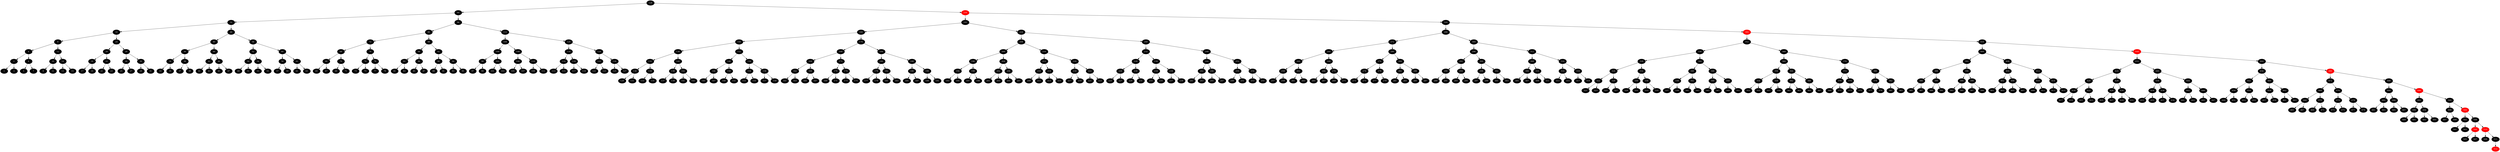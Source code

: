 digraph {
n0x7fa9e8d00fe0 [label=128, color=black, fontcolor=white, style=filled];
n0x7fa9e8d00fe0 -> n0x7fa9e8d007e0 [side=left];
n0x7fa9e8d00fe0 -> n0x7fa9e8d01fe0 [side=right];
n0x7fa9e8d007e0 [label=64, color=black, fontcolor=white, style=filled];
n0x7fa9e8d007e0 -> n0x7fa9e8d003e0 [side=left];
n0x7fa9e8d007e0 -> n0x7fa9e8d00be0 [side=right];
n0x7fa9e8d003e0 [label=32, color=black, fontcolor=white, style=filled];
n0x7fa9e8d003e0 -> n0x7fa9e8d001e0 [side=left];
n0x7fa9e8d003e0 -> n0x7fa9e8d005e0 [side=right];
n0x7fa9e8d001e0 [label=16, color=black, fontcolor=white, style=filled];
n0x7fa9e8d001e0 -> n0x7fa9e8d000e0 [side=left];
n0x7fa9e8d001e0 -> n0x7fa9e8d002e0 [side=right];
n0x7fa9e8d000e0 [label=8, color=black, fontcolor=white, style=filled];
n0x7fa9e8d000e0 -> n0x7fa9e8d00060 [side=left];
n0x7fa9e8d000e0 -> n0x7fa9e8d00160 [side=right];
n0x7fa9e8d00060 [label=4, color=black, fontcolor=white, style=filled];
n0x7fa9e8d00060 -> n0x7fa9e8d00020 [side=left];
n0x7fa9e8d00060 -> n0x7fa9e8d000a0 [side=right];
n0x7fa9e8d00020 [label=2, color=black, fontcolor=white, style=filled];
n0x7fa9e8d00020 -> n0x7fa9e8d00000 [side=left];
n0x7fa9e8d00020 -> n0x7fa9e8d00040 [side=right];
n0x7fa9e8d00000 [label=1, color=black, fontcolor=white, style=filled];
n0x7fa9e8d00040 [label=3, color=black, fontcolor=white, style=filled];
n0x7fa9e8d000a0 [label=6, color=black, fontcolor=white, style=filled];
n0x7fa9e8d000a0 -> n0x7fa9e8d00080 [side=left];
n0x7fa9e8d000a0 -> n0x7fa9e8d000c0 [side=right];
n0x7fa9e8d00080 [label=5, color=black, fontcolor=white, style=filled];
n0x7fa9e8d000c0 [label=7, color=black, fontcolor=white, style=filled];
n0x7fa9e8d00160 [label=12, color=black, fontcolor=white, style=filled];
n0x7fa9e8d00160 -> n0x7fa9e8d00120 [side=left];
n0x7fa9e8d00160 -> n0x7fa9e8d001a0 [side=right];
n0x7fa9e8d00120 [label=10, color=black, fontcolor=white, style=filled];
n0x7fa9e8d00120 -> n0x7fa9e8d00100 [side=left];
n0x7fa9e8d00120 -> n0x7fa9e8d00140 [side=right];
n0x7fa9e8d00100 [label=9, color=black, fontcolor=white, style=filled];
n0x7fa9e8d00140 [label=11, color=black, fontcolor=white, style=filled];
n0x7fa9e8d001a0 [label=14, color=black, fontcolor=white, style=filled];
n0x7fa9e8d001a0 -> n0x7fa9e8d00180 [side=left];
n0x7fa9e8d001a0 -> n0x7fa9e8d001c0 [side=right];
n0x7fa9e8d00180 [label=13, color=black, fontcolor=white, style=filled];
n0x7fa9e8d001c0 [label=15, color=black, fontcolor=white, style=filled];
n0x7fa9e8d002e0 [label=24, color=black, fontcolor=white, style=filled];
n0x7fa9e8d002e0 -> n0x7fa9e8d00260 [side=left];
n0x7fa9e8d002e0 -> n0x7fa9e8d00360 [side=right];
n0x7fa9e8d00260 [label=20, color=black, fontcolor=white, style=filled];
n0x7fa9e8d00260 -> n0x7fa9e8d00220 [side=left];
n0x7fa9e8d00260 -> n0x7fa9e8d002a0 [side=right];
n0x7fa9e8d00220 [label=18, color=black, fontcolor=white, style=filled];
n0x7fa9e8d00220 -> n0x7fa9e8d00200 [side=left];
n0x7fa9e8d00220 -> n0x7fa9e8d00240 [side=right];
n0x7fa9e8d00200 [label=17, color=black, fontcolor=white, style=filled];
n0x7fa9e8d00240 [label=19, color=black, fontcolor=white, style=filled];
n0x7fa9e8d002a0 [label=22, color=black, fontcolor=white, style=filled];
n0x7fa9e8d002a0 -> n0x7fa9e8d00280 [side=left];
n0x7fa9e8d002a0 -> n0x7fa9e8d002c0 [side=right];
n0x7fa9e8d00280 [label=21, color=black, fontcolor=white, style=filled];
n0x7fa9e8d002c0 [label=23, color=black, fontcolor=white, style=filled];
n0x7fa9e8d00360 [label=28, color=black, fontcolor=white, style=filled];
n0x7fa9e8d00360 -> n0x7fa9e8d00320 [side=left];
n0x7fa9e8d00360 -> n0x7fa9e8d003a0 [side=right];
n0x7fa9e8d00320 [label=26, color=black, fontcolor=white, style=filled];
n0x7fa9e8d00320 -> n0x7fa9e8d00300 [side=left];
n0x7fa9e8d00320 -> n0x7fa9e8d00340 [side=right];
n0x7fa9e8d00300 [label=25, color=black, fontcolor=white, style=filled];
n0x7fa9e8d00340 [label=27, color=black, fontcolor=white, style=filled];
n0x7fa9e8d003a0 [label=30, color=black, fontcolor=white, style=filled];
n0x7fa9e8d003a0 -> n0x7fa9e8d00380 [side=left];
n0x7fa9e8d003a0 -> n0x7fa9e8d003c0 [side=right];
n0x7fa9e8d00380 [label=29, color=black, fontcolor=white, style=filled];
n0x7fa9e8d003c0 [label=31, color=black, fontcolor=white, style=filled];
n0x7fa9e8d005e0 [label=48, color=black, fontcolor=white, style=filled];
n0x7fa9e8d005e0 -> n0x7fa9e8d004e0 [side=left];
n0x7fa9e8d005e0 -> n0x7fa9e8d006e0 [side=right];
n0x7fa9e8d004e0 [label=40, color=black, fontcolor=white, style=filled];
n0x7fa9e8d004e0 -> n0x7fa9e8d00460 [side=left];
n0x7fa9e8d004e0 -> n0x7fa9e8d00560 [side=right];
n0x7fa9e8d00460 [label=36, color=black, fontcolor=white, style=filled];
n0x7fa9e8d00460 -> n0x7fa9e8d00420 [side=left];
n0x7fa9e8d00460 -> n0x7fa9e8d004a0 [side=right];
n0x7fa9e8d00420 [label=34, color=black, fontcolor=white, style=filled];
n0x7fa9e8d00420 -> n0x7fa9e8d00400 [side=left];
n0x7fa9e8d00420 -> n0x7fa9e8d00440 [side=right];
n0x7fa9e8d00400 [label=33, color=black, fontcolor=white, style=filled];
n0x7fa9e8d00440 [label=35, color=black, fontcolor=white, style=filled];
n0x7fa9e8d004a0 [label=38, color=black, fontcolor=white, style=filled];
n0x7fa9e8d004a0 -> n0x7fa9e8d00480 [side=left];
n0x7fa9e8d004a0 -> n0x7fa9e8d004c0 [side=right];
n0x7fa9e8d00480 [label=37, color=black, fontcolor=white, style=filled];
n0x7fa9e8d004c0 [label=39, color=black, fontcolor=white, style=filled];
n0x7fa9e8d00560 [label=44, color=black, fontcolor=white, style=filled];
n0x7fa9e8d00560 -> n0x7fa9e8d00520 [side=left];
n0x7fa9e8d00560 -> n0x7fa9e8d005a0 [side=right];
n0x7fa9e8d00520 [label=42, color=black, fontcolor=white, style=filled];
n0x7fa9e8d00520 -> n0x7fa9e8d00500 [side=left];
n0x7fa9e8d00520 -> n0x7fa9e8d00540 [side=right];
n0x7fa9e8d00500 [label=41, color=black, fontcolor=white, style=filled];
n0x7fa9e8d00540 [label=43, color=black, fontcolor=white, style=filled];
n0x7fa9e8d005a0 [label=46, color=black, fontcolor=white, style=filled];
n0x7fa9e8d005a0 -> n0x7fa9e8d00580 [side=left];
n0x7fa9e8d005a0 -> n0x7fa9e8d005c0 [side=right];
n0x7fa9e8d00580 [label=45, color=black, fontcolor=white, style=filled];
n0x7fa9e8d005c0 [label=47, color=black, fontcolor=white, style=filled];
n0x7fa9e8d006e0 [label=56, color=black, fontcolor=white, style=filled];
n0x7fa9e8d006e0 -> n0x7fa9e8d00660 [side=left];
n0x7fa9e8d006e0 -> n0x7fa9e8d00760 [side=right];
n0x7fa9e8d00660 [label=52, color=black, fontcolor=white, style=filled];
n0x7fa9e8d00660 -> n0x7fa9e8d00620 [side=left];
n0x7fa9e8d00660 -> n0x7fa9e8d006a0 [side=right];
n0x7fa9e8d00620 [label=50, color=black, fontcolor=white, style=filled];
n0x7fa9e8d00620 -> n0x7fa9e8d00600 [side=left];
n0x7fa9e8d00620 -> n0x7fa9e8d00640 [side=right];
n0x7fa9e8d00600 [label=49, color=black, fontcolor=white, style=filled];
n0x7fa9e8d00640 [label=51, color=black, fontcolor=white, style=filled];
n0x7fa9e8d006a0 [label=54, color=black, fontcolor=white, style=filled];
n0x7fa9e8d006a0 -> n0x7fa9e8d00680 [side=left];
n0x7fa9e8d006a0 -> n0x7fa9e8d006c0 [side=right];
n0x7fa9e8d00680 [label=53, color=black, fontcolor=white, style=filled];
n0x7fa9e8d006c0 [label=55, color=black, fontcolor=white, style=filled];
n0x7fa9e8d00760 [label=60, color=black, fontcolor=white, style=filled];
n0x7fa9e8d00760 -> n0x7fa9e8d00720 [side=left];
n0x7fa9e8d00760 -> n0x7fa9e8d007a0 [side=right];
n0x7fa9e8d00720 [label=58, color=black, fontcolor=white, style=filled];
n0x7fa9e8d00720 -> n0x7fa9e8d00700 [side=left];
n0x7fa9e8d00720 -> n0x7fa9e8d00740 [side=right];
n0x7fa9e8d00700 [label=57, color=black, fontcolor=white, style=filled];
n0x7fa9e8d00740 [label=59, color=black, fontcolor=white, style=filled];
n0x7fa9e8d007a0 [label=62, color=black, fontcolor=white, style=filled];
n0x7fa9e8d007a0 -> n0x7fa9e8d00780 [side=left];
n0x7fa9e8d007a0 -> n0x7fa9e8d007c0 [side=right];
n0x7fa9e8d00780 [label=61, color=black, fontcolor=white, style=filled];
n0x7fa9e8d007c0 [label=63, color=black, fontcolor=white, style=filled];
n0x7fa9e8d00be0 [label=96, color=black, fontcolor=white, style=filled];
n0x7fa9e8d00be0 -> n0x7fa9e8d009e0 [side=left];
n0x7fa9e8d00be0 -> n0x7fa9e8d00de0 [side=right];
n0x7fa9e8d009e0 [label=80, color=black, fontcolor=white, style=filled];
n0x7fa9e8d009e0 -> n0x7fa9e8d008e0 [side=left];
n0x7fa9e8d009e0 -> n0x7fa9e8d00ae0 [side=right];
n0x7fa9e8d008e0 [label=72, color=black, fontcolor=white, style=filled];
n0x7fa9e8d008e0 -> n0x7fa9e8d00860 [side=left];
n0x7fa9e8d008e0 -> n0x7fa9e8d00960 [side=right];
n0x7fa9e8d00860 [label=68, color=black, fontcolor=white, style=filled];
n0x7fa9e8d00860 -> n0x7fa9e8d00820 [side=left];
n0x7fa9e8d00860 -> n0x7fa9e8d008a0 [side=right];
n0x7fa9e8d00820 [label=66, color=black, fontcolor=white, style=filled];
n0x7fa9e8d00820 -> n0x7fa9e8d00800 [side=left];
n0x7fa9e8d00820 -> n0x7fa9e8d00840 [side=right];
n0x7fa9e8d00800 [label=65, color=black, fontcolor=white, style=filled];
n0x7fa9e8d00840 [label=67, color=black, fontcolor=white, style=filled];
n0x7fa9e8d008a0 [label=70, color=black, fontcolor=white, style=filled];
n0x7fa9e8d008a0 -> n0x7fa9e8d00880 [side=left];
n0x7fa9e8d008a0 -> n0x7fa9e8d008c0 [side=right];
n0x7fa9e8d00880 [label=69, color=black, fontcolor=white, style=filled];
n0x7fa9e8d008c0 [label=71, color=black, fontcolor=white, style=filled];
n0x7fa9e8d00960 [label=76, color=black, fontcolor=white, style=filled];
n0x7fa9e8d00960 -> n0x7fa9e8d00920 [side=left];
n0x7fa9e8d00960 -> n0x7fa9e8d009a0 [side=right];
n0x7fa9e8d00920 [label=74, color=black, fontcolor=white, style=filled];
n0x7fa9e8d00920 -> n0x7fa9e8d00900 [side=left];
n0x7fa9e8d00920 -> n0x7fa9e8d00940 [side=right];
n0x7fa9e8d00900 [label=73, color=black, fontcolor=white, style=filled];
n0x7fa9e8d00940 [label=75, color=black, fontcolor=white, style=filled];
n0x7fa9e8d009a0 [label=78, color=black, fontcolor=white, style=filled];
n0x7fa9e8d009a0 -> n0x7fa9e8d00980 [side=left];
n0x7fa9e8d009a0 -> n0x7fa9e8d009c0 [side=right];
n0x7fa9e8d00980 [label=77, color=black, fontcolor=white, style=filled];
n0x7fa9e8d009c0 [label=79, color=black, fontcolor=white, style=filled];
n0x7fa9e8d00ae0 [label=88, color=black, fontcolor=white, style=filled];
n0x7fa9e8d00ae0 -> n0x7fa9e8d00a60 [side=left];
n0x7fa9e8d00ae0 -> n0x7fa9e8d00b60 [side=right];
n0x7fa9e8d00a60 [label=84, color=black, fontcolor=white, style=filled];
n0x7fa9e8d00a60 -> n0x7fa9e8d00a20 [side=left];
n0x7fa9e8d00a60 -> n0x7fa9e8d00aa0 [side=right];
n0x7fa9e8d00a20 [label=82, color=black, fontcolor=white, style=filled];
n0x7fa9e8d00a20 -> n0x7fa9e8d00a00 [side=left];
n0x7fa9e8d00a20 -> n0x7fa9e8d00a40 [side=right];
n0x7fa9e8d00a00 [label=81, color=black, fontcolor=white, style=filled];
n0x7fa9e8d00a40 [label=83, color=black, fontcolor=white, style=filled];
n0x7fa9e8d00aa0 [label=86, color=black, fontcolor=white, style=filled];
n0x7fa9e8d00aa0 -> n0x7fa9e8d00a80 [side=left];
n0x7fa9e8d00aa0 -> n0x7fa9e8d00ac0 [side=right];
n0x7fa9e8d00a80 [label=85, color=black, fontcolor=white, style=filled];
n0x7fa9e8d00ac0 [label=87, color=black, fontcolor=white, style=filled];
n0x7fa9e8d00b60 [label=92, color=black, fontcolor=white, style=filled];
n0x7fa9e8d00b60 -> n0x7fa9e8d00b20 [side=left];
n0x7fa9e8d00b60 -> n0x7fa9e8d00ba0 [side=right];
n0x7fa9e8d00b20 [label=90, color=black, fontcolor=white, style=filled];
n0x7fa9e8d00b20 -> n0x7fa9e8d00b00 [side=left];
n0x7fa9e8d00b20 -> n0x7fa9e8d00b40 [side=right];
n0x7fa9e8d00b00 [label=89, color=black, fontcolor=white, style=filled];
n0x7fa9e8d00b40 [label=91, color=black, fontcolor=white, style=filled];
n0x7fa9e8d00ba0 [label=94, color=black, fontcolor=white, style=filled];
n0x7fa9e8d00ba0 -> n0x7fa9e8d00b80 [side=left];
n0x7fa9e8d00ba0 -> n0x7fa9e8d00bc0 [side=right];
n0x7fa9e8d00b80 [label=93, color=black, fontcolor=white, style=filled];
n0x7fa9e8d00bc0 [label=95, color=black, fontcolor=white, style=filled];
n0x7fa9e8d00de0 [label=112, color=black, fontcolor=white, style=filled];
n0x7fa9e8d00de0 -> n0x7fa9e8d00ce0 [side=left];
n0x7fa9e8d00de0 -> n0x7fa9e8d00ee0 [side=right];
n0x7fa9e8d00ce0 [label=104, color=black, fontcolor=white, style=filled];
n0x7fa9e8d00ce0 -> n0x7fa9e8d00c60 [side=left];
n0x7fa9e8d00ce0 -> n0x7fa9e8d00d60 [side=right];
n0x7fa9e8d00c60 [label=100, color=black, fontcolor=white, style=filled];
n0x7fa9e8d00c60 -> n0x7fa9e8d00c20 [side=left];
n0x7fa9e8d00c60 -> n0x7fa9e8d00ca0 [side=right];
n0x7fa9e8d00c20 [label=98, color=black, fontcolor=white, style=filled];
n0x7fa9e8d00c20 -> n0x7fa9e8d00c00 [side=left];
n0x7fa9e8d00c20 -> n0x7fa9e8d00c40 [side=right];
n0x7fa9e8d00c00 [label=97, color=black, fontcolor=white, style=filled];
n0x7fa9e8d00c40 [label=99, color=black, fontcolor=white, style=filled];
n0x7fa9e8d00ca0 [label=102, color=black, fontcolor=white, style=filled];
n0x7fa9e8d00ca0 -> n0x7fa9e8d00c80 [side=left];
n0x7fa9e8d00ca0 -> n0x7fa9e8d00cc0 [side=right];
n0x7fa9e8d00c80 [label=101, color=black, fontcolor=white, style=filled];
n0x7fa9e8d00cc0 [label=103, color=black, fontcolor=white, style=filled];
n0x7fa9e8d00d60 [label=108, color=black, fontcolor=white, style=filled];
n0x7fa9e8d00d60 -> n0x7fa9e8d00d20 [side=left];
n0x7fa9e8d00d60 -> n0x7fa9e8d00da0 [side=right];
n0x7fa9e8d00d20 [label=106, color=black, fontcolor=white, style=filled];
n0x7fa9e8d00d20 -> n0x7fa9e8d00d00 [side=left];
n0x7fa9e8d00d20 -> n0x7fa9e8d00d40 [side=right];
n0x7fa9e8d00d00 [label=105, color=black, fontcolor=white, style=filled];
n0x7fa9e8d00d40 [label=107, color=black, fontcolor=white, style=filled];
n0x7fa9e8d00da0 [label=110, color=black, fontcolor=white, style=filled];
n0x7fa9e8d00da0 -> n0x7fa9e8d00d80 [side=left];
n0x7fa9e8d00da0 -> n0x7fa9e8d00dc0 [side=right];
n0x7fa9e8d00d80 [label=109, color=black, fontcolor=white, style=filled];
n0x7fa9e8d00dc0 [label=111, color=black, fontcolor=white, style=filled];
n0x7fa9e8d00ee0 [label=120, color=black, fontcolor=white, style=filled];
n0x7fa9e8d00ee0 -> n0x7fa9e8d00e60 [side=left];
n0x7fa9e8d00ee0 -> n0x7fa9e8d00f60 [side=right];
n0x7fa9e8d00e60 [label=116, color=black, fontcolor=white, style=filled];
n0x7fa9e8d00e60 -> n0x7fa9e8d00e20 [side=left];
n0x7fa9e8d00e60 -> n0x7fa9e8d00ea0 [side=right];
n0x7fa9e8d00e20 [label=114, color=black, fontcolor=white, style=filled];
n0x7fa9e8d00e20 -> n0x7fa9e8d00e00 [side=left];
n0x7fa9e8d00e20 -> n0x7fa9e8d00e40 [side=right];
n0x7fa9e8d00e00 [label=113, color=black, fontcolor=white, style=filled];
n0x7fa9e8d00e40 [label=115, color=black, fontcolor=white, style=filled];
n0x7fa9e8d00ea0 [label=118, color=black, fontcolor=white, style=filled];
n0x7fa9e8d00ea0 -> n0x7fa9e8d00e80 [side=left];
n0x7fa9e8d00ea0 -> n0x7fa9e8d00ec0 [side=right];
n0x7fa9e8d00e80 [label=117, color=black, fontcolor=white, style=filled];
n0x7fa9e8d00ec0 [label=119, color=black, fontcolor=white, style=filled];
n0x7fa9e8d00f60 [label=124, color=black, fontcolor=white, style=filled];
n0x7fa9e8d00f60 -> n0x7fa9e8d00f20 [side=left];
n0x7fa9e8d00f60 -> n0x7fa9e8d00fa0 [side=right];
n0x7fa9e8d00f20 [label=122, color=black, fontcolor=white, style=filled];
n0x7fa9e8d00f20 -> n0x7fa9e8d00f00 [side=left];
n0x7fa9e8d00f20 -> n0x7fa9e8d00f40 [side=right];
n0x7fa9e8d00f00 [label=121, color=black, fontcolor=white, style=filled];
n0x7fa9e8d00f40 [label=123, color=black, fontcolor=white, style=filled];
n0x7fa9e8d00fa0 [label=126, color=black, fontcolor=white, style=filled];
n0x7fa9e8d00fa0 -> n0x7fa9e8d00f80 [side=left];
n0x7fa9e8d00fa0 -> n0x7fa9e8d00fc0 [side=right];
n0x7fa9e8d00f80 [label=125, color=black, fontcolor=white, style=filled];
n0x7fa9e8d00fc0 [label=127, color=black, fontcolor=white, style=filled];
n0x7fa9e8d01fe0 [label=256, color=red, fontcolor=white, style=filled];
n0x7fa9e8d01fe0 -> n0x7fa9e8d017e0 [side=left];
n0x7fa9e8d01fe0 -> n0x7fa9e8d027e0 [side=right];
n0x7fa9e8d017e0 [label=192, color=black, fontcolor=white, style=filled];
n0x7fa9e8d017e0 -> n0x7fa9e8d013e0 [side=left];
n0x7fa9e8d017e0 -> n0x7fa9e8d01be0 [side=right];
n0x7fa9e8d013e0 [label=160, color=black, fontcolor=white, style=filled];
n0x7fa9e8d013e0 -> n0x7fa9e8d011e0 [side=left];
n0x7fa9e8d013e0 -> n0x7fa9e8d015e0 [side=right];
n0x7fa9e8d011e0 [label=144, color=black, fontcolor=white, style=filled];
n0x7fa9e8d011e0 -> n0x7fa9e8d010e0 [side=left];
n0x7fa9e8d011e0 -> n0x7fa9e8d012e0 [side=right];
n0x7fa9e8d010e0 [label=136, color=black, fontcolor=white, style=filled];
n0x7fa9e8d010e0 -> n0x7fa9e8d01060 [side=left];
n0x7fa9e8d010e0 -> n0x7fa9e8d01160 [side=right];
n0x7fa9e8d01060 [label=132, color=black, fontcolor=white, style=filled];
n0x7fa9e8d01060 -> n0x7fa9e8d01020 [side=left];
n0x7fa9e8d01060 -> n0x7fa9e8d010a0 [side=right];
n0x7fa9e8d01020 [label=130, color=black, fontcolor=white, style=filled];
n0x7fa9e8d01020 -> n0x7fa9e8d01000 [side=left];
n0x7fa9e8d01020 -> n0x7fa9e8d01040 [side=right];
n0x7fa9e8d01000 [label=129, color=black, fontcolor=white, style=filled];
n0x7fa9e8d01040 [label=131, color=black, fontcolor=white, style=filled];
n0x7fa9e8d010a0 [label=134, color=black, fontcolor=white, style=filled];
n0x7fa9e8d010a0 -> n0x7fa9e8d01080 [side=left];
n0x7fa9e8d010a0 -> n0x7fa9e8d010c0 [side=right];
n0x7fa9e8d01080 [label=133, color=black, fontcolor=white, style=filled];
n0x7fa9e8d010c0 [label=135, color=black, fontcolor=white, style=filled];
n0x7fa9e8d01160 [label=140, color=black, fontcolor=white, style=filled];
n0x7fa9e8d01160 -> n0x7fa9e8d01120 [side=left];
n0x7fa9e8d01160 -> n0x7fa9e8d011a0 [side=right];
n0x7fa9e8d01120 [label=138, color=black, fontcolor=white, style=filled];
n0x7fa9e8d01120 -> n0x7fa9e8d01100 [side=left];
n0x7fa9e8d01120 -> n0x7fa9e8d01140 [side=right];
n0x7fa9e8d01100 [label=137, color=black, fontcolor=white, style=filled];
n0x7fa9e8d01140 [label=139, color=black, fontcolor=white, style=filled];
n0x7fa9e8d011a0 [label=142, color=black, fontcolor=white, style=filled];
n0x7fa9e8d011a0 -> n0x7fa9e8d01180 [side=left];
n0x7fa9e8d011a0 -> n0x7fa9e8d011c0 [side=right];
n0x7fa9e8d01180 [label=141, color=black, fontcolor=white, style=filled];
n0x7fa9e8d011c0 [label=143, color=black, fontcolor=white, style=filled];
n0x7fa9e8d012e0 [label=152, color=black, fontcolor=white, style=filled];
n0x7fa9e8d012e0 -> n0x7fa9e8d01260 [side=left];
n0x7fa9e8d012e0 -> n0x7fa9e8d01360 [side=right];
n0x7fa9e8d01260 [label=148, color=black, fontcolor=white, style=filled];
n0x7fa9e8d01260 -> n0x7fa9e8d01220 [side=left];
n0x7fa9e8d01260 -> n0x7fa9e8d012a0 [side=right];
n0x7fa9e8d01220 [label=146, color=black, fontcolor=white, style=filled];
n0x7fa9e8d01220 -> n0x7fa9e8d01200 [side=left];
n0x7fa9e8d01220 -> n0x7fa9e8d01240 [side=right];
n0x7fa9e8d01200 [label=145, color=black, fontcolor=white, style=filled];
n0x7fa9e8d01240 [label=147, color=black, fontcolor=white, style=filled];
n0x7fa9e8d012a0 [label=150, color=black, fontcolor=white, style=filled];
n0x7fa9e8d012a0 -> n0x7fa9e8d01280 [side=left];
n0x7fa9e8d012a0 -> n0x7fa9e8d012c0 [side=right];
n0x7fa9e8d01280 [label=149, color=black, fontcolor=white, style=filled];
n0x7fa9e8d012c0 [label=151, color=black, fontcolor=white, style=filled];
n0x7fa9e8d01360 [label=156, color=black, fontcolor=white, style=filled];
n0x7fa9e8d01360 -> n0x7fa9e8d01320 [side=left];
n0x7fa9e8d01360 -> n0x7fa9e8d013a0 [side=right];
n0x7fa9e8d01320 [label=154, color=black, fontcolor=white, style=filled];
n0x7fa9e8d01320 -> n0x7fa9e8d01300 [side=left];
n0x7fa9e8d01320 -> n0x7fa9e8d01340 [side=right];
n0x7fa9e8d01300 [label=153, color=black, fontcolor=white, style=filled];
n0x7fa9e8d01340 [label=155, color=black, fontcolor=white, style=filled];
n0x7fa9e8d013a0 [label=158, color=black, fontcolor=white, style=filled];
n0x7fa9e8d013a0 -> n0x7fa9e8d01380 [side=left];
n0x7fa9e8d013a0 -> n0x7fa9e8d013c0 [side=right];
n0x7fa9e8d01380 [label=157, color=black, fontcolor=white, style=filled];
n0x7fa9e8d013c0 [label=159, color=black, fontcolor=white, style=filled];
n0x7fa9e8d015e0 [label=176, color=black, fontcolor=white, style=filled];
n0x7fa9e8d015e0 -> n0x7fa9e8d014e0 [side=left];
n0x7fa9e8d015e0 -> n0x7fa9e8d016e0 [side=right];
n0x7fa9e8d014e0 [label=168, color=black, fontcolor=white, style=filled];
n0x7fa9e8d014e0 -> n0x7fa9e8d01460 [side=left];
n0x7fa9e8d014e0 -> n0x7fa9e8d01560 [side=right];
n0x7fa9e8d01460 [label=164, color=black, fontcolor=white, style=filled];
n0x7fa9e8d01460 -> n0x7fa9e8d01420 [side=left];
n0x7fa9e8d01460 -> n0x7fa9e8d014a0 [side=right];
n0x7fa9e8d01420 [label=162, color=black, fontcolor=white, style=filled];
n0x7fa9e8d01420 -> n0x7fa9e8d01400 [side=left];
n0x7fa9e8d01420 -> n0x7fa9e8d01440 [side=right];
n0x7fa9e8d01400 [label=161, color=black, fontcolor=white, style=filled];
n0x7fa9e8d01440 [label=163, color=black, fontcolor=white, style=filled];
n0x7fa9e8d014a0 [label=166, color=black, fontcolor=white, style=filled];
n0x7fa9e8d014a0 -> n0x7fa9e8d01480 [side=left];
n0x7fa9e8d014a0 -> n0x7fa9e8d014c0 [side=right];
n0x7fa9e8d01480 [label=165, color=black, fontcolor=white, style=filled];
n0x7fa9e8d014c0 [label=167, color=black, fontcolor=white, style=filled];
n0x7fa9e8d01560 [label=172, color=black, fontcolor=white, style=filled];
n0x7fa9e8d01560 -> n0x7fa9e8d01520 [side=left];
n0x7fa9e8d01560 -> n0x7fa9e8d015a0 [side=right];
n0x7fa9e8d01520 [label=170, color=black, fontcolor=white, style=filled];
n0x7fa9e8d01520 -> n0x7fa9e8d01500 [side=left];
n0x7fa9e8d01520 -> n0x7fa9e8d01540 [side=right];
n0x7fa9e8d01500 [label=169, color=black, fontcolor=white, style=filled];
n0x7fa9e8d01540 [label=171, color=black, fontcolor=white, style=filled];
n0x7fa9e8d015a0 [label=174, color=black, fontcolor=white, style=filled];
n0x7fa9e8d015a0 -> n0x7fa9e8d01580 [side=left];
n0x7fa9e8d015a0 -> n0x7fa9e8d015c0 [side=right];
n0x7fa9e8d01580 [label=173, color=black, fontcolor=white, style=filled];
n0x7fa9e8d015c0 [label=175, color=black, fontcolor=white, style=filled];
n0x7fa9e8d016e0 [label=184, color=black, fontcolor=white, style=filled];
n0x7fa9e8d016e0 -> n0x7fa9e8d01660 [side=left];
n0x7fa9e8d016e0 -> n0x7fa9e8d01760 [side=right];
n0x7fa9e8d01660 [label=180, color=black, fontcolor=white, style=filled];
n0x7fa9e8d01660 -> n0x7fa9e8d01620 [side=left];
n0x7fa9e8d01660 -> n0x7fa9e8d016a0 [side=right];
n0x7fa9e8d01620 [label=178, color=black, fontcolor=white, style=filled];
n0x7fa9e8d01620 -> n0x7fa9e8d01600 [side=left];
n0x7fa9e8d01620 -> n0x7fa9e8d01640 [side=right];
n0x7fa9e8d01600 [label=177, color=black, fontcolor=white, style=filled];
n0x7fa9e8d01640 [label=179, color=black, fontcolor=white, style=filled];
n0x7fa9e8d016a0 [label=182, color=black, fontcolor=white, style=filled];
n0x7fa9e8d016a0 -> n0x7fa9e8d01680 [side=left];
n0x7fa9e8d016a0 -> n0x7fa9e8d016c0 [side=right];
n0x7fa9e8d01680 [label=181, color=black, fontcolor=white, style=filled];
n0x7fa9e8d016c0 [label=183, color=black, fontcolor=white, style=filled];
n0x7fa9e8d01760 [label=188, color=black, fontcolor=white, style=filled];
n0x7fa9e8d01760 -> n0x7fa9e8d01720 [side=left];
n0x7fa9e8d01760 -> n0x7fa9e8d017a0 [side=right];
n0x7fa9e8d01720 [label=186, color=black, fontcolor=white, style=filled];
n0x7fa9e8d01720 -> n0x7fa9e8d01700 [side=left];
n0x7fa9e8d01720 -> n0x7fa9e8d01740 [side=right];
n0x7fa9e8d01700 [label=185, color=black, fontcolor=white, style=filled];
n0x7fa9e8d01740 [label=187, color=black, fontcolor=white, style=filled];
n0x7fa9e8d017a0 [label=190, color=black, fontcolor=white, style=filled];
n0x7fa9e8d017a0 -> n0x7fa9e8d01780 [side=left];
n0x7fa9e8d017a0 -> n0x7fa9e8d017c0 [side=right];
n0x7fa9e8d01780 [label=189, color=black, fontcolor=white, style=filled];
n0x7fa9e8d017c0 [label=191, color=black, fontcolor=white, style=filled];
n0x7fa9e8d01be0 [label=224, color=black, fontcolor=white, style=filled];
n0x7fa9e8d01be0 -> n0x7fa9e8d019e0 [side=left];
n0x7fa9e8d01be0 -> n0x7fa9e8d01de0 [side=right];
n0x7fa9e8d019e0 [label=208, color=black, fontcolor=white, style=filled];
n0x7fa9e8d019e0 -> n0x7fa9e8d018e0 [side=left];
n0x7fa9e8d019e0 -> n0x7fa9e8d01ae0 [side=right];
n0x7fa9e8d018e0 [label=200, color=black, fontcolor=white, style=filled];
n0x7fa9e8d018e0 -> n0x7fa9e8d01860 [side=left];
n0x7fa9e8d018e0 -> n0x7fa9e8d01960 [side=right];
n0x7fa9e8d01860 [label=196, color=black, fontcolor=white, style=filled];
n0x7fa9e8d01860 -> n0x7fa9e8d01820 [side=left];
n0x7fa9e8d01860 -> n0x7fa9e8d018a0 [side=right];
n0x7fa9e8d01820 [label=194, color=black, fontcolor=white, style=filled];
n0x7fa9e8d01820 -> n0x7fa9e8d01800 [side=left];
n0x7fa9e8d01820 -> n0x7fa9e8d01840 [side=right];
n0x7fa9e8d01800 [label=193, color=black, fontcolor=white, style=filled];
n0x7fa9e8d01840 [label=195, color=black, fontcolor=white, style=filled];
n0x7fa9e8d018a0 [label=198, color=black, fontcolor=white, style=filled];
n0x7fa9e8d018a0 -> n0x7fa9e8d01880 [side=left];
n0x7fa9e8d018a0 -> n0x7fa9e8d018c0 [side=right];
n0x7fa9e8d01880 [label=197, color=black, fontcolor=white, style=filled];
n0x7fa9e8d018c0 [label=199, color=black, fontcolor=white, style=filled];
n0x7fa9e8d01960 [label=204, color=black, fontcolor=white, style=filled];
n0x7fa9e8d01960 -> n0x7fa9e8d01920 [side=left];
n0x7fa9e8d01960 -> n0x7fa9e8d019a0 [side=right];
n0x7fa9e8d01920 [label=202, color=black, fontcolor=white, style=filled];
n0x7fa9e8d01920 -> n0x7fa9e8d01900 [side=left];
n0x7fa9e8d01920 -> n0x7fa9e8d01940 [side=right];
n0x7fa9e8d01900 [label=201, color=black, fontcolor=white, style=filled];
n0x7fa9e8d01940 [label=203, color=black, fontcolor=white, style=filled];
n0x7fa9e8d019a0 [label=206, color=black, fontcolor=white, style=filled];
n0x7fa9e8d019a0 -> n0x7fa9e8d01980 [side=left];
n0x7fa9e8d019a0 -> n0x7fa9e8d019c0 [side=right];
n0x7fa9e8d01980 [label=205, color=black, fontcolor=white, style=filled];
n0x7fa9e8d019c0 [label=207, color=black, fontcolor=white, style=filled];
n0x7fa9e8d01ae0 [label=216, color=black, fontcolor=white, style=filled];
n0x7fa9e8d01ae0 -> n0x7fa9e8d01a60 [side=left];
n0x7fa9e8d01ae0 -> n0x7fa9e8d01b60 [side=right];
n0x7fa9e8d01a60 [label=212, color=black, fontcolor=white, style=filled];
n0x7fa9e8d01a60 -> n0x7fa9e8d01a20 [side=left];
n0x7fa9e8d01a60 -> n0x7fa9e8d01aa0 [side=right];
n0x7fa9e8d01a20 [label=210, color=black, fontcolor=white, style=filled];
n0x7fa9e8d01a20 -> n0x7fa9e8d01a00 [side=left];
n0x7fa9e8d01a20 -> n0x7fa9e8d01a40 [side=right];
n0x7fa9e8d01a00 [label=209, color=black, fontcolor=white, style=filled];
n0x7fa9e8d01a40 [label=211, color=black, fontcolor=white, style=filled];
n0x7fa9e8d01aa0 [label=214, color=black, fontcolor=white, style=filled];
n0x7fa9e8d01aa0 -> n0x7fa9e8d01a80 [side=left];
n0x7fa9e8d01aa0 -> n0x7fa9e8d01ac0 [side=right];
n0x7fa9e8d01a80 [label=213, color=black, fontcolor=white, style=filled];
n0x7fa9e8d01ac0 [label=215, color=black, fontcolor=white, style=filled];
n0x7fa9e8d01b60 [label=220, color=black, fontcolor=white, style=filled];
n0x7fa9e8d01b60 -> n0x7fa9e8d01b20 [side=left];
n0x7fa9e8d01b60 -> n0x7fa9e8d01ba0 [side=right];
n0x7fa9e8d01b20 [label=218, color=black, fontcolor=white, style=filled];
n0x7fa9e8d01b20 -> n0x7fa9e8d01b00 [side=left];
n0x7fa9e8d01b20 -> n0x7fa9e8d01b40 [side=right];
n0x7fa9e8d01b00 [label=217, color=black, fontcolor=white, style=filled];
n0x7fa9e8d01b40 [label=219, color=black, fontcolor=white, style=filled];
n0x7fa9e8d01ba0 [label=222, color=black, fontcolor=white, style=filled];
n0x7fa9e8d01ba0 -> n0x7fa9e8d01b80 [side=left];
n0x7fa9e8d01ba0 -> n0x7fa9e8d01bc0 [side=right];
n0x7fa9e8d01b80 [label=221, color=black, fontcolor=white, style=filled];
n0x7fa9e8d01bc0 [label=223, color=black, fontcolor=white, style=filled];
n0x7fa9e8d01de0 [label=240, color=black, fontcolor=white, style=filled];
n0x7fa9e8d01de0 -> n0x7fa9e8d01ce0 [side=left];
n0x7fa9e8d01de0 -> n0x7fa9e8d01ee0 [side=right];
n0x7fa9e8d01ce0 [label=232, color=black, fontcolor=white, style=filled];
n0x7fa9e8d01ce0 -> n0x7fa9e8d01c60 [side=left];
n0x7fa9e8d01ce0 -> n0x7fa9e8d01d60 [side=right];
n0x7fa9e8d01c60 [label=228, color=black, fontcolor=white, style=filled];
n0x7fa9e8d01c60 -> n0x7fa9e8d01c20 [side=left];
n0x7fa9e8d01c60 -> n0x7fa9e8d01ca0 [side=right];
n0x7fa9e8d01c20 [label=226, color=black, fontcolor=white, style=filled];
n0x7fa9e8d01c20 -> n0x7fa9e8d01c00 [side=left];
n0x7fa9e8d01c20 -> n0x7fa9e8d01c40 [side=right];
n0x7fa9e8d01c00 [label=225, color=black, fontcolor=white, style=filled];
n0x7fa9e8d01c40 [label=227, color=black, fontcolor=white, style=filled];
n0x7fa9e8d01ca0 [label=230, color=black, fontcolor=white, style=filled];
n0x7fa9e8d01ca0 -> n0x7fa9e8d01c80 [side=left];
n0x7fa9e8d01ca0 -> n0x7fa9e8d01cc0 [side=right];
n0x7fa9e8d01c80 [label=229, color=black, fontcolor=white, style=filled];
n0x7fa9e8d01cc0 [label=231, color=black, fontcolor=white, style=filled];
n0x7fa9e8d01d60 [label=236, color=black, fontcolor=white, style=filled];
n0x7fa9e8d01d60 -> n0x7fa9e8d01d20 [side=left];
n0x7fa9e8d01d60 -> n0x7fa9e8d01da0 [side=right];
n0x7fa9e8d01d20 [label=234, color=black, fontcolor=white, style=filled];
n0x7fa9e8d01d20 -> n0x7fa9e8d01d00 [side=left];
n0x7fa9e8d01d20 -> n0x7fa9e8d01d40 [side=right];
n0x7fa9e8d01d00 [label=233, color=black, fontcolor=white, style=filled];
n0x7fa9e8d01d40 [label=235, color=black, fontcolor=white, style=filled];
n0x7fa9e8d01da0 [label=238, color=black, fontcolor=white, style=filled];
n0x7fa9e8d01da0 -> n0x7fa9e8d01d80 [side=left];
n0x7fa9e8d01da0 -> n0x7fa9e8d01dc0 [side=right];
n0x7fa9e8d01d80 [label=237, color=black, fontcolor=white, style=filled];
n0x7fa9e8d01dc0 [label=239, color=black, fontcolor=white, style=filled];
n0x7fa9e8d01ee0 [label=248, color=black, fontcolor=white, style=filled];
n0x7fa9e8d01ee0 -> n0x7fa9e8d01e60 [side=left];
n0x7fa9e8d01ee0 -> n0x7fa9e8d01f60 [side=right];
n0x7fa9e8d01e60 [label=244, color=black, fontcolor=white, style=filled];
n0x7fa9e8d01e60 -> n0x7fa9e8d01e20 [side=left];
n0x7fa9e8d01e60 -> n0x7fa9e8d01ea0 [side=right];
n0x7fa9e8d01e20 [label=242, color=black, fontcolor=white, style=filled];
n0x7fa9e8d01e20 -> n0x7fa9e8d01e00 [side=left];
n0x7fa9e8d01e20 -> n0x7fa9e8d01e40 [side=right];
n0x7fa9e8d01e00 [label=241, color=black, fontcolor=white, style=filled];
n0x7fa9e8d01e40 [label=243, color=black, fontcolor=white, style=filled];
n0x7fa9e8d01ea0 [label=246, color=black, fontcolor=white, style=filled];
n0x7fa9e8d01ea0 -> n0x7fa9e8d01e80 [side=left];
n0x7fa9e8d01ea0 -> n0x7fa9e8d01ec0 [side=right];
n0x7fa9e8d01e80 [label=245, color=black, fontcolor=white, style=filled];
n0x7fa9e8d01ec0 [label=247, color=black, fontcolor=white, style=filled];
n0x7fa9e8d01f60 [label=252, color=black, fontcolor=white, style=filled];
n0x7fa9e8d01f60 -> n0x7fa9e8d01f20 [side=left];
n0x7fa9e8d01f60 -> n0x7fa9e8d01fa0 [side=right];
n0x7fa9e8d01f20 [label=250, color=black, fontcolor=white, style=filled];
n0x7fa9e8d01f20 -> n0x7fa9e8d01f00 [side=left];
n0x7fa9e8d01f20 -> n0x7fa9e8d01f40 [side=right];
n0x7fa9e8d01f00 [label=249, color=black, fontcolor=white, style=filled];
n0x7fa9e8d01f40 [label=251, color=black, fontcolor=white, style=filled];
n0x7fa9e8d01fa0 [label=254, color=black, fontcolor=white, style=filled];
n0x7fa9e8d01fa0 -> n0x7fa9e8d01f80 [side=left];
n0x7fa9e8d01fa0 -> n0x7fa9e8d01fc0 [side=right];
n0x7fa9e8d01f80 [label=253, color=black, fontcolor=white, style=filled];
n0x7fa9e8d01fc0 [label=255, color=black, fontcolor=white, style=filled];
n0x7fa9e8d027e0 [label=320, color=black, fontcolor=white, style=filled];
n0x7fa9e8d027e0 -> n0x7fa9e8d023e0 [side=left];
n0x7fa9e8d027e0 -> n0x7fa9e8d02fe0 [side=right];
n0x7fa9e8d023e0 [label=288, color=black, fontcolor=white, style=filled];
n0x7fa9e8d023e0 -> n0x7fa9e8d021e0 [side=left];
n0x7fa9e8d023e0 -> n0x7fa9e8d025e0 [side=right];
n0x7fa9e8d021e0 [label=272, color=black, fontcolor=white, style=filled];
n0x7fa9e8d021e0 -> n0x7fa9e8d020e0 [side=left];
n0x7fa9e8d021e0 -> n0x7fa9e8d022e0 [side=right];
n0x7fa9e8d020e0 [label=264, color=black, fontcolor=white, style=filled];
n0x7fa9e8d020e0 -> n0x7fa9e8d02060 [side=left];
n0x7fa9e8d020e0 -> n0x7fa9e8d02160 [side=right];
n0x7fa9e8d02060 [label=260, color=black, fontcolor=white, style=filled];
n0x7fa9e8d02060 -> n0x7fa9e8d02020 [side=left];
n0x7fa9e8d02060 -> n0x7fa9e8d020a0 [side=right];
n0x7fa9e8d02020 [label=258, color=black, fontcolor=white, style=filled];
n0x7fa9e8d02020 -> n0x7fa9e8d02000 [side=left];
n0x7fa9e8d02020 -> n0x7fa9e8d02040 [side=right];
n0x7fa9e8d02000 [label=257, color=black, fontcolor=white, style=filled];
n0x7fa9e8d02040 [label=259, color=black, fontcolor=white, style=filled];
n0x7fa9e8d020a0 [label=262, color=black, fontcolor=white, style=filled];
n0x7fa9e8d020a0 -> n0x7fa9e8d02080 [side=left];
n0x7fa9e8d020a0 -> n0x7fa9e8d020c0 [side=right];
n0x7fa9e8d02080 [label=261, color=black, fontcolor=white, style=filled];
n0x7fa9e8d020c0 [label=263, color=black, fontcolor=white, style=filled];
n0x7fa9e8d02160 [label=268, color=black, fontcolor=white, style=filled];
n0x7fa9e8d02160 -> n0x7fa9e8d02120 [side=left];
n0x7fa9e8d02160 -> n0x7fa9e8d021a0 [side=right];
n0x7fa9e8d02120 [label=266, color=black, fontcolor=white, style=filled];
n0x7fa9e8d02120 -> n0x7fa9e8d02100 [side=left];
n0x7fa9e8d02120 -> n0x7fa9e8d02140 [side=right];
n0x7fa9e8d02100 [label=265, color=black, fontcolor=white, style=filled];
n0x7fa9e8d02140 [label=267, color=black, fontcolor=white, style=filled];
n0x7fa9e8d021a0 [label=270, color=black, fontcolor=white, style=filled];
n0x7fa9e8d021a0 -> n0x7fa9e8d02180 [side=left];
n0x7fa9e8d021a0 -> n0x7fa9e8d021c0 [side=right];
n0x7fa9e8d02180 [label=269, color=black, fontcolor=white, style=filled];
n0x7fa9e8d021c0 [label=271, color=black, fontcolor=white, style=filled];
n0x7fa9e8d022e0 [label=280, color=black, fontcolor=white, style=filled];
n0x7fa9e8d022e0 -> n0x7fa9e8d02260 [side=left];
n0x7fa9e8d022e0 -> n0x7fa9e8d02360 [side=right];
n0x7fa9e8d02260 [label=276, color=black, fontcolor=white, style=filled];
n0x7fa9e8d02260 -> n0x7fa9e8d02220 [side=left];
n0x7fa9e8d02260 -> n0x7fa9e8d022a0 [side=right];
n0x7fa9e8d02220 [label=274, color=black, fontcolor=white, style=filled];
n0x7fa9e8d02220 -> n0x7fa9e8d02200 [side=left];
n0x7fa9e8d02220 -> n0x7fa9e8d02240 [side=right];
n0x7fa9e8d02200 [label=273, color=black, fontcolor=white, style=filled];
n0x7fa9e8d02240 [label=275, color=black, fontcolor=white, style=filled];
n0x7fa9e8d022a0 [label=278, color=black, fontcolor=white, style=filled];
n0x7fa9e8d022a0 -> n0x7fa9e8d02280 [side=left];
n0x7fa9e8d022a0 -> n0x7fa9e8d022c0 [side=right];
n0x7fa9e8d02280 [label=277, color=black, fontcolor=white, style=filled];
n0x7fa9e8d022c0 [label=279, color=black, fontcolor=white, style=filled];
n0x7fa9e8d02360 [label=284, color=black, fontcolor=white, style=filled];
n0x7fa9e8d02360 -> n0x7fa9e8d02320 [side=left];
n0x7fa9e8d02360 -> n0x7fa9e8d023a0 [side=right];
n0x7fa9e8d02320 [label=282, color=black, fontcolor=white, style=filled];
n0x7fa9e8d02320 -> n0x7fa9e8d02300 [side=left];
n0x7fa9e8d02320 -> n0x7fa9e8d02340 [side=right];
n0x7fa9e8d02300 [label=281, color=black, fontcolor=white, style=filled];
n0x7fa9e8d02340 [label=283, color=black, fontcolor=white, style=filled];
n0x7fa9e8d023a0 [label=286, color=black, fontcolor=white, style=filled];
n0x7fa9e8d023a0 -> n0x7fa9e8d02380 [side=left];
n0x7fa9e8d023a0 -> n0x7fa9e8d023c0 [side=right];
n0x7fa9e8d02380 [label=285, color=black, fontcolor=white, style=filled];
n0x7fa9e8d023c0 [label=287, color=black, fontcolor=white, style=filled];
n0x7fa9e8d025e0 [label=304, color=black, fontcolor=white, style=filled];
n0x7fa9e8d025e0 -> n0x7fa9e8d024e0 [side=left];
n0x7fa9e8d025e0 -> n0x7fa9e8d026e0 [side=right];
n0x7fa9e8d024e0 [label=296, color=black, fontcolor=white, style=filled];
n0x7fa9e8d024e0 -> n0x7fa9e8d02460 [side=left];
n0x7fa9e8d024e0 -> n0x7fa9e8d02560 [side=right];
n0x7fa9e8d02460 [label=292, color=black, fontcolor=white, style=filled];
n0x7fa9e8d02460 -> n0x7fa9e8d02420 [side=left];
n0x7fa9e8d02460 -> n0x7fa9e8d024a0 [side=right];
n0x7fa9e8d02420 [label=290, color=black, fontcolor=white, style=filled];
n0x7fa9e8d02420 -> n0x7fa9e8d02400 [side=left];
n0x7fa9e8d02420 -> n0x7fa9e8d02440 [side=right];
n0x7fa9e8d02400 [label=289, color=black, fontcolor=white, style=filled];
n0x7fa9e8d02440 [label=291, color=black, fontcolor=white, style=filled];
n0x7fa9e8d024a0 [label=294, color=black, fontcolor=white, style=filled];
n0x7fa9e8d024a0 -> n0x7fa9e8d02480 [side=left];
n0x7fa9e8d024a0 -> n0x7fa9e8d024c0 [side=right];
n0x7fa9e8d02480 [label=293, color=black, fontcolor=white, style=filled];
n0x7fa9e8d024c0 [label=295, color=black, fontcolor=white, style=filled];
n0x7fa9e8d02560 [label=300, color=black, fontcolor=white, style=filled];
n0x7fa9e8d02560 -> n0x7fa9e8d02520 [side=left];
n0x7fa9e8d02560 -> n0x7fa9e8d025a0 [side=right];
n0x7fa9e8d02520 [label=298, color=black, fontcolor=white, style=filled];
n0x7fa9e8d02520 -> n0x7fa9e8d02500 [side=left];
n0x7fa9e8d02520 -> n0x7fa9e8d02540 [side=right];
n0x7fa9e8d02500 [label=297, color=black, fontcolor=white, style=filled];
n0x7fa9e8d02540 [label=299, color=black, fontcolor=white, style=filled];
n0x7fa9e8d025a0 [label=302, color=black, fontcolor=white, style=filled];
n0x7fa9e8d025a0 -> n0x7fa9e8d02580 [side=left];
n0x7fa9e8d025a0 -> n0x7fa9e8d025c0 [side=right];
n0x7fa9e8d02580 [label=301, color=black, fontcolor=white, style=filled];
n0x7fa9e8d025c0 [label=303, color=black, fontcolor=white, style=filled];
n0x7fa9e8d026e0 [label=312, color=black, fontcolor=white, style=filled];
n0x7fa9e8d026e0 -> n0x7fa9e8d02660 [side=left];
n0x7fa9e8d026e0 -> n0x7fa9e8d02760 [side=right];
n0x7fa9e8d02660 [label=308, color=black, fontcolor=white, style=filled];
n0x7fa9e8d02660 -> n0x7fa9e8d02620 [side=left];
n0x7fa9e8d02660 -> n0x7fa9e8d026a0 [side=right];
n0x7fa9e8d02620 [label=306, color=black, fontcolor=white, style=filled];
n0x7fa9e8d02620 -> n0x7fa9e8d02600 [side=left];
n0x7fa9e8d02620 -> n0x7fa9e8d02640 [side=right];
n0x7fa9e8d02600 [label=305, color=black, fontcolor=white, style=filled];
n0x7fa9e8d02640 [label=307, color=black, fontcolor=white, style=filled];
n0x7fa9e8d026a0 [label=310, color=black, fontcolor=white, style=filled];
n0x7fa9e8d026a0 -> n0x7fa9e8d02680 [side=left];
n0x7fa9e8d026a0 -> n0x7fa9e8d026c0 [side=right];
n0x7fa9e8d02680 [label=309, color=black, fontcolor=white, style=filled];
n0x7fa9e8d026c0 [label=311, color=black, fontcolor=white, style=filled];
n0x7fa9e8d02760 [label=316, color=black, fontcolor=white, style=filled];
n0x7fa9e8d02760 -> n0x7fa9e8d02720 [side=left];
n0x7fa9e8d02760 -> n0x7fa9e8d027a0 [side=right];
n0x7fa9e8d02720 [label=314, color=black, fontcolor=white, style=filled];
n0x7fa9e8d02720 -> n0x7fa9e8d02700 [side=left];
n0x7fa9e8d02720 -> n0x7fa9e8d02740 [side=right];
n0x7fa9e8d02700 [label=313, color=black, fontcolor=white, style=filled];
n0x7fa9e8d02740 [label=315, color=black, fontcolor=white, style=filled];
n0x7fa9e8d027a0 [label=318, color=black, fontcolor=white, style=filled];
n0x7fa9e8d027a0 -> n0x7fa9e8d02780 [side=left];
n0x7fa9e8d027a0 -> n0x7fa9e8d027c0 [side=right];
n0x7fa9e8d02780 [label=317, color=black, fontcolor=white, style=filled];
n0x7fa9e8d027c0 [label=319, color=black, fontcolor=white, style=filled];
n0x7fa9e8d02fe0 [label=384, color=red, fontcolor=white, style=filled];
n0x7fa9e8d02fe0 -> n0x7fa9e8d02be0 [side=left];
n0x7fa9e8d02fe0 -> n0x7fa9e8d033e0 [side=right];
n0x7fa9e8d02be0 [label=352, color=black, fontcolor=white, style=filled];
n0x7fa9e8d02be0 -> n0x7fa9e8d029e0 [side=left];
n0x7fa9e8d02be0 -> n0x7fa9e8d02de0 [side=right];
n0x7fa9e8d029e0 [label=336, color=black, fontcolor=white, style=filled];
n0x7fa9e8d029e0 -> n0x7fa9e8d028e0 [side=left];
n0x7fa9e8d029e0 -> n0x7fa9e8d02ae0 [side=right];
n0x7fa9e8d028e0 [label=328, color=black, fontcolor=white, style=filled];
n0x7fa9e8d028e0 -> n0x7fa9e8d02860 [side=left];
n0x7fa9e8d028e0 -> n0x7fa9e8d02960 [side=right];
n0x7fa9e8d02860 [label=324, color=black, fontcolor=white, style=filled];
n0x7fa9e8d02860 -> n0x7fa9e8d02820 [side=left];
n0x7fa9e8d02860 -> n0x7fa9e8d028a0 [side=right];
n0x7fa9e8d02820 [label=322, color=black, fontcolor=white, style=filled];
n0x7fa9e8d02820 -> n0x7fa9e8d02800 [side=left];
n0x7fa9e8d02820 -> n0x7fa9e8d02840 [side=right];
n0x7fa9e8d02800 [label=321, color=black, fontcolor=white, style=filled];
n0x7fa9e8d02840 [label=323, color=black, fontcolor=white, style=filled];
n0x7fa9e8d028a0 [label=326, color=black, fontcolor=white, style=filled];
n0x7fa9e8d028a0 -> n0x7fa9e8d02880 [side=left];
n0x7fa9e8d028a0 -> n0x7fa9e8d028c0 [side=right];
n0x7fa9e8d02880 [label=325, color=black, fontcolor=white, style=filled];
n0x7fa9e8d028c0 [label=327, color=black, fontcolor=white, style=filled];
n0x7fa9e8d02960 [label=332, color=black, fontcolor=white, style=filled];
n0x7fa9e8d02960 -> n0x7fa9e8d02920 [side=left];
n0x7fa9e8d02960 -> n0x7fa9e8d029a0 [side=right];
n0x7fa9e8d02920 [label=330, color=black, fontcolor=white, style=filled];
n0x7fa9e8d02920 -> n0x7fa9e8d02900 [side=left];
n0x7fa9e8d02920 -> n0x7fa9e8d02940 [side=right];
n0x7fa9e8d02900 [label=329, color=black, fontcolor=white, style=filled];
n0x7fa9e8d02940 [label=331, color=black, fontcolor=white, style=filled];
n0x7fa9e8d029a0 [label=334, color=black, fontcolor=white, style=filled];
n0x7fa9e8d029a0 -> n0x7fa9e8d02980 [side=left];
n0x7fa9e8d029a0 -> n0x7fa9e8d029c0 [side=right];
n0x7fa9e8d02980 [label=333, color=black, fontcolor=white, style=filled];
n0x7fa9e8d029c0 [label=335, color=black, fontcolor=white, style=filled];
n0x7fa9e8d02ae0 [label=344, color=black, fontcolor=white, style=filled];
n0x7fa9e8d02ae0 -> n0x7fa9e8d02a60 [side=left];
n0x7fa9e8d02ae0 -> n0x7fa9e8d02b60 [side=right];
n0x7fa9e8d02a60 [label=340, color=black, fontcolor=white, style=filled];
n0x7fa9e8d02a60 -> n0x7fa9e8d02a20 [side=left];
n0x7fa9e8d02a60 -> n0x7fa9e8d02aa0 [side=right];
n0x7fa9e8d02a20 [label=338, color=black, fontcolor=white, style=filled];
n0x7fa9e8d02a20 -> n0x7fa9e8d02a00 [side=left];
n0x7fa9e8d02a20 -> n0x7fa9e8d02a40 [side=right];
n0x7fa9e8d02a00 [label=337, color=black, fontcolor=white, style=filled];
n0x7fa9e8d02a40 [label=339, color=black, fontcolor=white, style=filled];
n0x7fa9e8d02aa0 [label=342, color=black, fontcolor=white, style=filled];
n0x7fa9e8d02aa0 -> n0x7fa9e8d02a80 [side=left];
n0x7fa9e8d02aa0 -> n0x7fa9e8d02ac0 [side=right];
n0x7fa9e8d02a80 [label=341, color=black, fontcolor=white, style=filled];
n0x7fa9e8d02ac0 [label=343, color=black, fontcolor=white, style=filled];
n0x7fa9e8d02b60 [label=348, color=black, fontcolor=white, style=filled];
n0x7fa9e8d02b60 -> n0x7fa9e8d02b20 [side=left];
n0x7fa9e8d02b60 -> n0x7fa9e8d02ba0 [side=right];
n0x7fa9e8d02b20 [label=346, color=black, fontcolor=white, style=filled];
n0x7fa9e8d02b20 -> n0x7fa9e8d02b00 [side=left];
n0x7fa9e8d02b20 -> n0x7fa9e8d02b40 [side=right];
n0x7fa9e8d02b00 [label=345, color=black, fontcolor=white, style=filled];
n0x7fa9e8d02b40 [label=347, color=black, fontcolor=white, style=filled];
n0x7fa9e8d02ba0 [label=350, color=black, fontcolor=white, style=filled];
n0x7fa9e8d02ba0 -> n0x7fa9e8d02b80 [side=left];
n0x7fa9e8d02ba0 -> n0x7fa9e8d02bc0 [side=right];
n0x7fa9e8d02b80 [label=349, color=black, fontcolor=white, style=filled];
n0x7fa9e8d02bc0 [label=351, color=black, fontcolor=white, style=filled];
n0x7fa9e8d02de0 [label=368, color=black, fontcolor=white, style=filled];
n0x7fa9e8d02de0 -> n0x7fa9e8d02ce0 [side=left];
n0x7fa9e8d02de0 -> n0x7fa9e8d02ee0 [side=right];
n0x7fa9e8d02ce0 [label=360, color=black, fontcolor=white, style=filled];
n0x7fa9e8d02ce0 -> n0x7fa9e8d02c60 [side=left];
n0x7fa9e8d02ce0 -> n0x7fa9e8d02d60 [side=right];
n0x7fa9e8d02c60 [label=356, color=black, fontcolor=white, style=filled];
n0x7fa9e8d02c60 -> n0x7fa9e8d02c20 [side=left];
n0x7fa9e8d02c60 -> n0x7fa9e8d02ca0 [side=right];
n0x7fa9e8d02c20 [label=354, color=black, fontcolor=white, style=filled];
n0x7fa9e8d02c20 -> n0x7fa9e8d02c00 [side=left];
n0x7fa9e8d02c20 -> n0x7fa9e8d02c40 [side=right];
n0x7fa9e8d02c00 [label=353, color=black, fontcolor=white, style=filled];
n0x7fa9e8d02c40 [label=355, color=black, fontcolor=white, style=filled];
n0x7fa9e8d02ca0 [label=358, color=black, fontcolor=white, style=filled];
n0x7fa9e8d02ca0 -> n0x7fa9e8d02c80 [side=left];
n0x7fa9e8d02ca0 -> n0x7fa9e8d02cc0 [side=right];
n0x7fa9e8d02c80 [label=357, color=black, fontcolor=white, style=filled];
n0x7fa9e8d02cc0 [label=359, color=black, fontcolor=white, style=filled];
n0x7fa9e8d02d60 [label=364, color=black, fontcolor=white, style=filled];
n0x7fa9e8d02d60 -> n0x7fa9e8d02d20 [side=left];
n0x7fa9e8d02d60 -> n0x7fa9e8d02da0 [side=right];
n0x7fa9e8d02d20 [label=362, color=black, fontcolor=white, style=filled];
n0x7fa9e8d02d20 -> n0x7fa9e8d02d00 [side=left];
n0x7fa9e8d02d20 -> n0x7fa9e8d02d40 [side=right];
n0x7fa9e8d02d00 [label=361, color=black, fontcolor=white, style=filled];
n0x7fa9e8d02d40 [label=363, color=black, fontcolor=white, style=filled];
n0x7fa9e8d02da0 [label=366, color=black, fontcolor=white, style=filled];
n0x7fa9e8d02da0 -> n0x7fa9e8d02d80 [side=left];
n0x7fa9e8d02da0 -> n0x7fa9e8d02dc0 [side=right];
n0x7fa9e8d02d80 [label=365, color=black, fontcolor=white, style=filled];
n0x7fa9e8d02dc0 [label=367, color=black, fontcolor=white, style=filled];
n0x7fa9e8d02ee0 [label=376, color=black, fontcolor=white, style=filled];
n0x7fa9e8d02ee0 -> n0x7fa9e8d02e60 [side=left];
n0x7fa9e8d02ee0 -> n0x7fa9e8d02f60 [side=right];
n0x7fa9e8d02e60 [label=372, color=black, fontcolor=white, style=filled];
n0x7fa9e8d02e60 -> n0x7fa9e8d02e20 [side=left];
n0x7fa9e8d02e60 -> n0x7fa9e8d02ea0 [side=right];
n0x7fa9e8d02e20 [label=370, color=black, fontcolor=white, style=filled];
n0x7fa9e8d02e20 -> n0x7fa9e8d02e00 [side=left];
n0x7fa9e8d02e20 -> n0x7fa9e8d02e40 [side=right];
n0x7fa9e8d02e00 [label=369, color=black, fontcolor=white, style=filled];
n0x7fa9e8d02e40 [label=371, color=black, fontcolor=white, style=filled];
n0x7fa9e8d02ea0 [label=374, color=black, fontcolor=white, style=filled];
n0x7fa9e8d02ea0 -> n0x7fa9e8d02e80 [side=left];
n0x7fa9e8d02ea0 -> n0x7fa9e8d02ec0 [side=right];
n0x7fa9e8d02e80 [label=373, color=black, fontcolor=white, style=filled];
n0x7fa9e8d02ec0 [label=375, color=black, fontcolor=white, style=filled];
n0x7fa9e8d02f60 [label=380, color=black, fontcolor=white, style=filled];
n0x7fa9e8d02f60 -> n0x7fa9e8d02f20 [side=left];
n0x7fa9e8d02f60 -> n0x7fa9e8d02fa0 [side=right];
n0x7fa9e8d02f20 [label=378, color=black, fontcolor=white, style=filled];
n0x7fa9e8d02f20 -> n0x7fa9e8d02f00 [side=left];
n0x7fa9e8d02f20 -> n0x7fa9e8d02f40 [side=right];
n0x7fa9e8d02f00 [label=377, color=black, fontcolor=white, style=filled];
n0x7fa9e8d02f40 [label=379, color=black, fontcolor=white, style=filled];
n0x7fa9e8d02fa0 [label=382, color=black, fontcolor=white, style=filled];
n0x7fa9e8d02fa0 -> n0x7fa9e8d02f80 [side=left];
n0x7fa9e8d02fa0 -> n0x7fa9e8d02fc0 [side=right];
n0x7fa9e8d02f80 [label=381, color=black, fontcolor=white, style=filled];
n0x7fa9e8d02fc0 [label=383, color=black, fontcolor=white, style=filled];
n0x7fa9e8d033e0 [label=416, color=black, fontcolor=white, style=filled];
n0x7fa9e8d033e0 -> n0x7fa9e8d031e0 [side=left];
n0x7fa9e8d033e0 -> n0x7fa9e8d037e0 [side=right];
n0x7fa9e8d031e0 [label=400, color=black, fontcolor=white, style=filled];
n0x7fa9e8d031e0 -> n0x7fa9e8d030e0 [side=left];
n0x7fa9e8d031e0 -> n0x7fa9e8d032e0 [side=right];
n0x7fa9e8d030e0 [label=392, color=black, fontcolor=white, style=filled];
n0x7fa9e8d030e0 -> n0x7fa9e8d03060 [side=left];
n0x7fa9e8d030e0 -> n0x7fa9e8d03160 [side=right];
n0x7fa9e8d03060 [label=388, color=black, fontcolor=white, style=filled];
n0x7fa9e8d03060 -> n0x7fa9e8d03020 [side=left];
n0x7fa9e8d03060 -> n0x7fa9e8d030a0 [side=right];
n0x7fa9e8d03020 [label=386, color=black, fontcolor=white, style=filled];
n0x7fa9e8d03020 -> n0x7fa9e8d03000 [side=left];
n0x7fa9e8d03020 -> n0x7fa9e8d03040 [side=right];
n0x7fa9e8d03000 [label=385, color=black, fontcolor=white, style=filled];
n0x7fa9e8d03040 [label=387, color=black, fontcolor=white, style=filled];
n0x7fa9e8d030a0 [label=390, color=black, fontcolor=white, style=filled];
n0x7fa9e8d030a0 -> n0x7fa9e8d03080 [side=left];
n0x7fa9e8d030a0 -> n0x7fa9e8d030c0 [side=right];
n0x7fa9e8d03080 [label=389, color=black, fontcolor=white, style=filled];
n0x7fa9e8d030c0 [label=391, color=black, fontcolor=white, style=filled];
n0x7fa9e8d03160 [label=396, color=black, fontcolor=white, style=filled];
n0x7fa9e8d03160 -> n0x7fa9e8d03120 [side=left];
n0x7fa9e8d03160 -> n0x7fa9e8d031a0 [side=right];
n0x7fa9e8d03120 [label=394, color=black, fontcolor=white, style=filled];
n0x7fa9e8d03120 -> n0x7fa9e8d03100 [side=left];
n0x7fa9e8d03120 -> n0x7fa9e8d03140 [side=right];
n0x7fa9e8d03100 [label=393, color=black, fontcolor=white, style=filled];
n0x7fa9e8d03140 [label=395, color=black, fontcolor=white, style=filled];
n0x7fa9e8d031a0 [label=398, color=black, fontcolor=white, style=filled];
n0x7fa9e8d031a0 -> n0x7fa9e8d03180 [side=left];
n0x7fa9e8d031a0 -> n0x7fa9e8d031c0 [side=right];
n0x7fa9e8d03180 [label=397, color=black, fontcolor=white, style=filled];
n0x7fa9e8d031c0 [label=399, color=black, fontcolor=white, style=filled];
n0x7fa9e8d032e0 [label=408, color=black, fontcolor=white, style=filled];
n0x7fa9e8d032e0 -> n0x7fa9e8d03260 [side=left];
n0x7fa9e8d032e0 -> n0x7fa9e8d03360 [side=right];
n0x7fa9e8d03260 [label=404, color=black, fontcolor=white, style=filled];
n0x7fa9e8d03260 -> n0x7fa9e8d03220 [side=left];
n0x7fa9e8d03260 -> n0x7fa9e8d032a0 [side=right];
n0x7fa9e8d03220 [label=402, color=black, fontcolor=white, style=filled];
n0x7fa9e8d03220 -> n0x7fa9e8d03200 [side=left];
n0x7fa9e8d03220 -> n0x7fa9e8d03240 [side=right];
n0x7fa9e8d03200 [label=401, color=black, fontcolor=white, style=filled];
n0x7fa9e8d03240 [label=403, color=black, fontcolor=white, style=filled];
n0x7fa9e8d032a0 [label=406, color=black, fontcolor=white, style=filled];
n0x7fa9e8d032a0 -> n0x7fa9e8d03280 [side=left];
n0x7fa9e8d032a0 -> n0x7fa9e8d032c0 [side=right];
n0x7fa9e8d03280 [label=405, color=black, fontcolor=white, style=filled];
n0x7fa9e8d032c0 [label=407, color=black, fontcolor=white, style=filled];
n0x7fa9e8d03360 [label=412, color=black, fontcolor=white, style=filled];
n0x7fa9e8d03360 -> n0x7fa9e8d03320 [side=left];
n0x7fa9e8d03360 -> n0x7fa9e8d033a0 [side=right];
n0x7fa9e8d03320 [label=410, color=black, fontcolor=white, style=filled];
n0x7fa9e8d03320 -> n0x7fa9e8d03300 [side=left];
n0x7fa9e8d03320 -> n0x7fa9e8d03340 [side=right];
n0x7fa9e8d03300 [label=409, color=black, fontcolor=white, style=filled];
n0x7fa9e8d03340 [label=411, color=black, fontcolor=white, style=filled];
n0x7fa9e8d033a0 [label=414, color=black, fontcolor=white, style=filled];
n0x7fa9e8d033a0 -> n0x7fa9e8d03380 [side=left];
n0x7fa9e8d033a0 -> n0x7fa9e8d033c0 [side=right];
n0x7fa9e8d03380 [label=413, color=black, fontcolor=white, style=filled];
n0x7fa9e8d033c0 [label=415, color=black, fontcolor=white, style=filled];
n0x7fa9e8d037e0 [label=448, color=red, fontcolor=white, style=filled];
n0x7fa9e8d037e0 -> n0x7fa9e8d035e0 [side=left];
n0x7fa9e8d037e0 -> n0x7fa9e8d039e0 [side=right];
n0x7fa9e8d035e0 [label=432, color=black, fontcolor=white, style=filled];
n0x7fa9e8d035e0 -> n0x7fa9e8d034e0 [side=left];
n0x7fa9e8d035e0 -> n0x7fa9e8d036e0 [side=right];
n0x7fa9e8d034e0 [label=424, color=black, fontcolor=white, style=filled];
n0x7fa9e8d034e0 -> n0x7fa9e8d03460 [side=left];
n0x7fa9e8d034e0 -> n0x7fa9e8d03560 [side=right];
n0x7fa9e8d03460 [label=420, color=black, fontcolor=white, style=filled];
n0x7fa9e8d03460 -> n0x7fa9e8d03420 [side=left];
n0x7fa9e8d03460 -> n0x7fa9e8d034a0 [side=right];
n0x7fa9e8d03420 [label=418, color=black, fontcolor=white, style=filled];
n0x7fa9e8d03420 -> n0x7fa9e8d03400 [side=left];
n0x7fa9e8d03420 -> n0x7fa9e8d03440 [side=right];
n0x7fa9e8d03400 [label=417, color=black, fontcolor=white, style=filled];
n0x7fa9e8d03440 [label=419, color=black, fontcolor=white, style=filled];
n0x7fa9e8d034a0 [label=422, color=black, fontcolor=white, style=filled];
n0x7fa9e8d034a0 -> n0x7fa9e8d03480 [side=left];
n0x7fa9e8d034a0 -> n0x7fa9e8d034c0 [side=right];
n0x7fa9e8d03480 [label=421, color=black, fontcolor=white, style=filled];
n0x7fa9e8d034c0 [label=423, color=black, fontcolor=white, style=filled];
n0x7fa9e8d03560 [label=428, color=black, fontcolor=white, style=filled];
n0x7fa9e8d03560 -> n0x7fa9e8d03520 [side=left];
n0x7fa9e8d03560 -> n0x7fa9e8d035a0 [side=right];
n0x7fa9e8d03520 [label=426, color=black, fontcolor=white, style=filled];
n0x7fa9e8d03520 -> n0x7fa9e8d03500 [side=left];
n0x7fa9e8d03520 -> n0x7fa9e8d03540 [side=right];
n0x7fa9e8d03500 [label=425, color=black, fontcolor=white, style=filled];
n0x7fa9e8d03540 [label=427, color=black, fontcolor=white, style=filled];
n0x7fa9e8d035a0 [label=430, color=black, fontcolor=white, style=filled];
n0x7fa9e8d035a0 -> n0x7fa9e8d03580 [side=left];
n0x7fa9e8d035a0 -> n0x7fa9e8d035c0 [side=right];
n0x7fa9e8d03580 [label=429, color=black, fontcolor=white, style=filled];
n0x7fa9e8d035c0 [label=431, color=black, fontcolor=white, style=filled];
n0x7fa9e8d036e0 [label=440, color=black, fontcolor=white, style=filled];
n0x7fa9e8d036e0 -> n0x7fa9e8d03660 [side=left];
n0x7fa9e8d036e0 -> n0x7fa9e8d03760 [side=right];
n0x7fa9e8d03660 [label=436, color=black, fontcolor=white, style=filled];
n0x7fa9e8d03660 -> n0x7fa9e8d03620 [side=left];
n0x7fa9e8d03660 -> n0x7fa9e8d036a0 [side=right];
n0x7fa9e8d03620 [label=434, color=black, fontcolor=white, style=filled];
n0x7fa9e8d03620 -> n0x7fa9e8d03600 [side=left];
n0x7fa9e8d03620 -> n0x7fa9e8d03640 [side=right];
n0x7fa9e8d03600 [label=433, color=black, fontcolor=white, style=filled];
n0x7fa9e8d03640 [label=435, color=black, fontcolor=white, style=filled];
n0x7fa9e8d036a0 [label=438, color=black, fontcolor=white, style=filled];
n0x7fa9e8d036a0 -> n0x7fa9e8d03680 [side=left];
n0x7fa9e8d036a0 -> n0x7fa9e8d036c0 [side=right];
n0x7fa9e8d03680 [label=437, color=black, fontcolor=white, style=filled];
n0x7fa9e8d036c0 [label=439, color=black, fontcolor=white, style=filled];
n0x7fa9e8d03760 [label=444, color=black, fontcolor=white, style=filled];
n0x7fa9e8d03760 -> n0x7fa9e8d03720 [side=left];
n0x7fa9e8d03760 -> n0x7fa9e8d037a0 [side=right];
n0x7fa9e8d03720 [label=442, color=black, fontcolor=white, style=filled];
n0x7fa9e8d03720 -> n0x7fa9e8d03700 [side=left];
n0x7fa9e8d03720 -> n0x7fa9e8d03740 [side=right];
n0x7fa9e8d03700 [label=441, color=black, fontcolor=white, style=filled];
n0x7fa9e8d03740 [label=443, color=black, fontcolor=white, style=filled];
n0x7fa9e8d037a0 [label=446, color=black, fontcolor=white, style=filled];
n0x7fa9e8d037a0 -> n0x7fa9e8d03780 [side=left];
n0x7fa9e8d037a0 -> n0x7fa9e8d037c0 [side=right];
n0x7fa9e8d03780 [label=445, color=black, fontcolor=white, style=filled];
n0x7fa9e8d037c0 [label=447, color=black, fontcolor=white, style=filled];
n0x7fa9e8d039e0 [label=464, color=black, fontcolor=white, style=filled];
n0x7fa9e8d039e0 -> n0x7fa9e8d038e0 [side=left];
n0x7fa9e8d039e0 -> n0x7fa9e8d03be0 [side=right];
n0x7fa9e8d038e0 [label=456, color=black, fontcolor=white, style=filled];
n0x7fa9e8d038e0 -> n0x7fa9e8d03860 [side=left];
n0x7fa9e8d038e0 -> n0x7fa9e8d03960 [side=right];
n0x7fa9e8d03860 [label=452, color=black, fontcolor=white, style=filled];
n0x7fa9e8d03860 -> n0x7fa9e8d03820 [side=left];
n0x7fa9e8d03860 -> n0x7fa9e8d038a0 [side=right];
n0x7fa9e8d03820 [label=450, color=black, fontcolor=white, style=filled];
n0x7fa9e8d03820 -> n0x7fa9e8d03800 [side=left];
n0x7fa9e8d03820 -> n0x7fa9e8d03840 [side=right];
n0x7fa9e8d03800 [label=449, color=black, fontcolor=white, style=filled];
n0x7fa9e8d03840 [label=451, color=black, fontcolor=white, style=filled];
n0x7fa9e8d038a0 [label=454, color=black, fontcolor=white, style=filled];
n0x7fa9e8d038a0 -> n0x7fa9e8d03880 [side=left];
n0x7fa9e8d038a0 -> n0x7fa9e8d038c0 [side=right];
n0x7fa9e8d03880 [label=453, color=black, fontcolor=white, style=filled];
n0x7fa9e8d038c0 [label=455, color=black, fontcolor=white, style=filled];
n0x7fa9e8d03960 [label=460, color=black, fontcolor=white, style=filled];
n0x7fa9e8d03960 -> n0x7fa9e8d03920 [side=left];
n0x7fa9e8d03960 -> n0x7fa9e8d039a0 [side=right];
n0x7fa9e8d03920 [label=458, color=black, fontcolor=white, style=filled];
n0x7fa9e8d03920 -> n0x7fa9e8d03900 [side=left];
n0x7fa9e8d03920 -> n0x7fa9e8d03940 [side=right];
n0x7fa9e8d03900 [label=457, color=black, fontcolor=white, style=filled];
n0x7fa9e8d03940 [label=459, color=black, fontcolor=white, style=filled];
n0x7fa9e8d039a0 [label=462, color=black, fontcolor=white, style=filled];
n0x7fa9e8d039a0 -> n0x7fa9e8d03980 [side=left];
n0x7fa9e8d039a0 -> n0x7fa9e8d039c0 [side=right];
n0x7fa9e8d03980 [label=461, color=black, fontcolor=white, style=filled];
n0x7fa9e8d039c0 [label=463, color=black, fontcolor=white, style=filled];
n0x7fa9e8d03be0 [label=480, color=red, fontcolor=white, style=filled];
n0x7fa9e8d03be0 -> n0x7fa9e8d03ae0 [side=left];
n0x7fa9e8d03be0 -> n0x7fa9e8d03ce0 [side=right];
n0x7fa9e8d03ae0 [label=472, color=black, fontcolor=white, style=filled];
n0x7fa9e8d03ae0 -> n0x7fa9e8d03a60 [side=left];
n0x7fa9e8d03ae0 -> n0x7fa9e8d03b60 [side=right];
n0x7fa9e8d03a60 [label=468, color=black, fontcolor=white, style=filled];
n0x7fa9e8d03a60 -> n0x7fa9e8d03a20 [side=left];
n0x7fa9e8d03a60 -> n0x7fa9e8d03aa0 [side=right];
n0x7fa9e8d03a20 [label=466, color=black, fontcolor=white, style=filled];
n0x7fa9e8d03a20 -> n0x7fa9e8d03a00 [side=left];
n0x7fa9e8d03a20 -> n0x7fa9e8d03a40 [side=right];
n0x7fa9e8d03a00 [label=465, color=black, fontcolor=white, style=filled];
n0x7fa9e8d03a40 [label=467, color=black, fontcolor=white, style=filled];
n0x7fa9e8d03aa0 [label=470, color=black, fontcolor=white, style=filled];
n0x7fa9e8d03aa0 -> n0x7fa9e8d03a80 [side=left];
n0x7fa9e8d03aa0 -> n0x7fa9e8d03ac0 [side=right];
n0x7fa9e8d03a80 [label=469, color=black, fontcolor=white, style=filled];
n0x7fa9e8d03ac0 [label=471, color=black, fontcolor=white, style=filled];
n0x7fa9e8d03b60 [label=476, color=black, fontcolor=white, style=filled];
n0x7fa9e8d03b60 -> n0x7fa9e8d03b20 [side=left];
n0x7fa9e8d03b60 -> n0x7fa9e8d03ba0 [side=right];
n0x7fa9e8d03b20 [label=474, color=black, fontcolor=white, style=filled];
n0x7fa9e8d03b20 -> n0x7fa9e8d03b00 [side=left];
n0x7fa9e8d03b20 -> n0x7fa9e8d03b40 [side=right];
n0x7fa9e8d03b00 [label=473, color=black, fontcolor=white, style=filled];
n0x7fa9e8d03b40 [label=475, color=black, fontcolor=white, style=filled];
n0x7fa9e8d03ba0 [label=478, color=black, fontcolor=white, style=filled];
n0x7fa9e8d03ba0 -> n0x7fa9e8d03b80 [side=left];
n0x7fa9e8d03ba0 -> n0x7fa9e8d03bc0 [side=right];
n0x7fa9e8d03b80 [label=477, color=black, fontcolor=white, style=filled];
n0x7fa9e8d03bc0 [label=479, color=black, fontcolor=white, style=filled];
n0x7fa9e8d03ce0 [label=488, color=black, fontcolor=white, style=filled];
n0x7fa9e8d03ce0 -> n0x7fa9e8d03c60 [side=left];
n0x7fa9e8d03ce0 -> n0x7fa9e8d03de0 [side=right];
n0x7fa9e8d03c60 [label=484, color=black, fontcolor=white, style=filled];
n0x7fa9e8d03c60 -> n0x7fa9e8d03c20 [side=left];
n0x7fa9e8d03c60 -> n0x7fa9e8d03ca0 [side=right];
n0x7fa9e8d03c20 [label=482, color=black, fontcolor=white, style=filled];
n0x7fa9e8d03c20 -> n0x7fa9e8d03c00 [side=left];
n0x7fa9e8d03c20 -> n0x7fa9e8d03c40 [side=right];
n0x7fa9e8d03c00 [label=481, color=black, fontcolor=white, style=filled];
n0x7fa9e8d03c40 [label=483, color=black, fontcolor=white, style=filled];
n0x7fa9e8d03ca0 [label=486, color=black, fontcolor=white, style=filled];
n0x7fa9e8d03ca0 -> n0x7fa9e8d03c80 [side=left];
n0x7fa9e8d03ca0 -> n0x7fa9e8d03cc0 [side=right];
n0x7fa9e8d03c80 [label=485, color=black, fontcolor=white, style=filled];
n0x7fa9e8d03cc0 [label=487, color=black, fontcolor=white, style=filled];
n0x7fa9e8d03de0 [label=496, color=red, fontcolor=white, style=filled];
n0x7fa9e8d03de0 -> n0x7fa9e8d03d60 [side=left];
n0x7fa9e8d03de0 -> n0x7fa9e8d03e60 [side=right];
n0x7fa9e8d03d60 [label=492, color=black, fontcolor=white, style=filled];
n0x7fa9e8d03d60 -> n0x7fa9e8d03d20 [side=left];
n0x7fa9e8d03d60 -> n0x7fa9e8d03da0 [side=right];
n0x7fa9e8d03d20 [label=490, color=black, fontcolor=white, style=filled];
n0x7fa9e8d03d20 -> n0x7fa9e8d03d00 [side=left];
n0x7fa9e8d03d20 -> n0x7fa9e8d03d40 [side=right];
n0x7fa9e8d03d00 [label=489, color=black, fontcolor=white, style=filled];
n0x7fa9e8d03d40 [label=491, color=black, fontcolor=white, style=filled];
n0x7fa9e8d03da0 [label=494, color=black, fontcolor=white, style=filled];
n0x7fa9e8d03da0 -> n0x7fa9e8d03d80 [side=left];
n0x7fa9e8d03da0 -> n0x7fa9e8d03dc0 [side=right];
n0x7fa9e8d03d80 [label=493, color=black, fontcolor=white, style=filled];
n0x7fa9e8d03dc0 [label=495, color=black, fontcolor=white, style=filled];
n0x7fa9e8d03e60 [label=500, color=black, fontcolor=white, style=filled];
n0x7fa9e8d03e60 -> n0x7fa9e8d03e20 [side=left];
n0x7fa9e8d03e60 -> n0x7fa9e8d03ee0 [side=right];
n0x7fa9e8d03e20 [label=498, color=black, fontcolor=white, style=filled];
n0x7fa9e8d03e20 -> n0x7fa9e8d03e00 [side=left];
n0x7fa9e8d03e20 -> n0x7fa9e8d03e40 [side=right];
n0x7fa9e8d03e00 [label=497, color=black, fontcolor=white, style=filled];
n0x7fa9e8d03e40 [label=499, color=black, fontcolor=white, style=filled];
n0x7fa9e8d03ee0 [label=504, color=red, fontcolor=white, style=filled];
n0x7fa9e8d03ee0 -> n0x7fa9e8d03ea0 [side=left];
n0x7fa9e8d03ee0 -> n0x7fa9e8d03f60 [side=right];
n0x7fa9e8d03ea0 [label=502, color=black, fontcolor=white, style=filled];
n0x7fa9e8d03ea0 -> n0x7fa9e8d03e80 [side=left];
n0x7fa9e8d03ea0 -> n0x7fa9e8d03ec0 [side=right];
n0x7fa9e8d03e80 [label=501, color=black, fontcolor=white, style=filled];
n0x7fa9e8d03ec0 [label=503, color=black, fontcolor=white, style=filled];
n0x7fa9e8d03f60 [label=508, color=black, fontcolor=white, style=filled];
n0x7fa9e8d03f60 -> n0x7fa9e8d03f20 [side=left];
n0x7fa9e8d03f60 -> n0x7fa9e8d03fa0 [side=right];
n0x7fa9e8d03f20 [label=506, color=red, fontcolor=white, style=filled];
n0x7fa9e8d03f20 -> n0x7fa9e8d03f00 [side=left];
n0x7fa9e8d03f20 -> n0x7fa9e8d03f40 [side=right];
n0x7fa9e8d03f00 [label=505, color=black, fontcolor=white, style=filled];
n0x7fa9e8d03f40 [label=507, color=black, fontcolor=white, style=filled];
n0x7fa9e8d03fa0 [label=510, color=red, fontcolor=white, style=filled];
n0x7fa9e8d03fa0 -> n0x7fa9e8d03f80 [side=left];
n0x7fa9e8d03fa0 -> n0x7fa9e8d03fc0 [side=right];
n0x7fa9e8d03f80 [label=509, color=black, fontcolor=white, style=filled];
n0x7fa9e8d03fc0 [label=511, color=black, fontcolor=white, style=filled];
n0x7fa9e8d03fc0 -> n0x7fa9e8d03fe0 [side=right];
n0x7fa9e8d03fe0 [label=512, color=red, fontcolor=white, style=filled];
}
